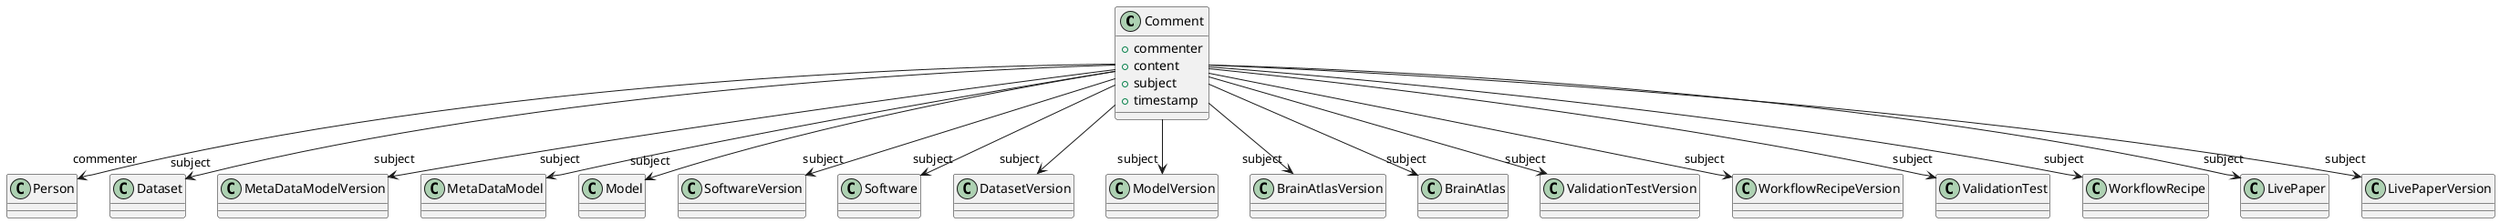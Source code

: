 @startuml
class Comment {
+commenter
+content
+subject
+timestamp

}
Comment -d-> "commenter" Person
Comment -d-> "subject" Dataset
Comment -d-> "subject" MetaDataModelVersion
Comment -d-> "subject" MetaDataModel
Comment -d-> "subject" Model
Comment -d-> "subject" SoftwareVersion
Comment -d-> "subject" Software
Comment -d-> "subject" DatasetVersion
Comment -d-> "subject" ModelVersion
Comment -d-> "subject" BrainAtlasVersion
Comment -d-> "subject" BrainAtlas
Comment -d-> "subject" ValidationTestVersion
Comment -d-> "subject" WorkflowRecipeVersion
Comment -d-> "subject" ValidationTest
Comment -d-> "subject" WorkflowRecipe
Comment -d-> "subject" LivePaper
Comment -d-> "subject" LivePaperVersion

@enduml